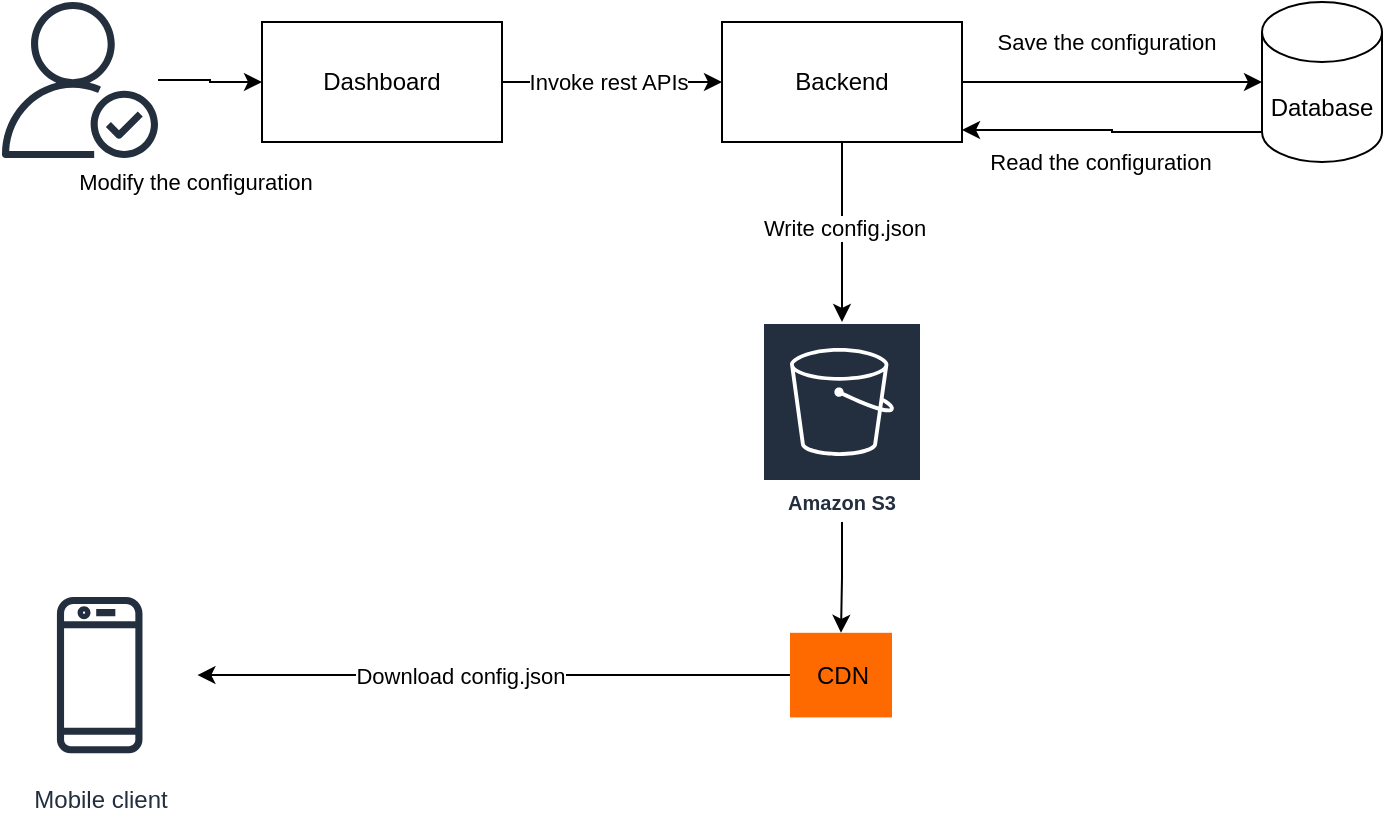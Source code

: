 <mxfile version="26.0.5">
  <diagram name="Page-1" id="V7VQbiWQNcpdrUXjG1kd">
    <mxGraphModel dx="954" dy="559" grid="1" gridSize="10" guides="1" tooltips="1" connect="1" arrows="1" fold="1" page="1" pageScale="1" pageWidth="827" pageHeight="1169" math="0" shadow="0">
      <root>
        <mxCell id="0" />
        <mxCell id="1" parent="0" />
        <mxCell id="YG-Nd98rjGqurVpmYyMf-8" value="" style="edgeStyle=orthogonalEdgeStyle;rounded=0;orthogonalLoop=1;jettySize=auto;html=1;" edge="1" parent="1" source="YG-Nd98rjGqurVpmYyMf-4" target="YG-Nd98rjGqurVpmYyMf-6">
          <mxGeometry relative="1" as="geometry" />
        </mxCell>
        <mxCell id="YG-Nd98rjGqurVpmYyMf-21" value="Invoke rest APIs" style="edgeLabel;html=1;align=center;verticalAlign=middle;resizable=0;points=[];" vertex="1" connectable="0" parent="YG-Nd98rjGqurVpmYyMf-8">
          <mxGeometry x="-0.036" relative="1" as="geometry">
            <mxPoint as="offset" />
          </mxGeometry>
        </mxCell>
        <mxCell id="YG-Nd98rjGqurVpmYyMf-4" value="Dashboard" style="rounded=0;whiteSpace=wrap;html=1;" vertex="1" parent="1">
          <mxGeometry x="180" y="130" width="120" height="60" as="geometry" />
        </mxCell>
        <mxCell id="YG-Nd98rjGqurVpmYyMf-10" value="" style="edgeStyle=orthogonalEdgeStyle;rounded=0;orthogonalLoop=1;jettySize=auto;html=1;entryX=0;entryY=0.5;entryDx=0;entryDy=0;entryPerimeter=0;exitX=1;exitY=0.5;exitDx=0;exitDy=0;" edge="1" parent="1" source="YG-Nd98rjGqurVpmYyMf-6" target="YG-Nd98rjGqurVpmYyMf-7">
          <mxGeometry relative="1" as="geometry">
            <mxPoint x="610" y="160" as="targetPoint" />
          </mxGeometry>
        </mxCell>
        <mxCell id="YG-Nd98rjGqurVpmYyMf-27" value="Save the configuration" style="edgeLabel;html=1;align=center;verticalAlign=middle;resizable=0;points=[];" vertex="1" connectable="0" parent="YG-Nd98rjGqurVpmYyMf-10">
          <mxGeometry x="-0.25" y="-1" relative="1" as="geometry">
            <mxPoint x="15" y="-21" as="offset" />
          </mxGeometry>
        </mxCell>
        <mxCell id="YG-Nd98rjGqurVpmYyMf-15" style="edgeStyle=orthogonalEdgeStyle;rounded=0;orthogonalLoop=1;jettySize=auto;html=1;exitX=0.5;exitY=1;exitDx=0;exitDy=0;" edge="1" parent="1" source="YG-Nd98rjGqurVpmYyMf-6" target="YG-Nd98rjGqurVpmYyMf-12">
          <mxGeometry relative="1" as="geometry" />
        </mxCell>
        <mxCell id="YG-Nd98rjGqurVpmYyMf-20" value="Write config.json" style="edgeLabel;html=1;align=center;verticalAlign=middle;resizable=0;points=[];" vertex="1" connectable="0" parent="YG-Nd98rjGqurVpmYyMf-15">
          <mxGeometry x="-0.044" y="1" relative="1" as="geometry">
            <mxPoint as="offset" />
          </mxGeometry>
        </mxCell>
        <mxCell id="YG-Nd98rjGqurVpmYyMf-6" value="Backend" style="rounded=0;whiteSpace=wrap;html=1;" vertex="1" parent="1">
          <mxGeometry x="410" y="130" width="120" height="60" as="geometry" />
        </mxCell>
        <mxCell id="YG-Nd98rjGqurVpmYyMf-7" value="Database" style="shape=cylinder3;whiteSpace=wrap;html=1;boundedLbl=1;backgroundOutline=1;size=15;" vertex="1" parent="1">
          <mxGeometry x="680" y="120" width="60" height="80" as="geometry" />
        </mxCell>
        <mxCell id="YG-Nd98rjGqurVpmYyMf-11" style="edgeStyle=orthogonalEdgeStyle;rounded=0;orthogonalLoop=1;jettySize=auto;html=1;exitX=0;exitY=1;exitDx=0;exitDy=-15;exitPerimeter=0;entryX=1;entryY=0.9;entryDx=0;entryDy=0;entryPerimeter=0;" edge="1" parent="1" source="YG-Nd98rjGqurVpmYyMf-7" target="YG-Nd98rjGqurVpmYyMf-6">
          <mxGeometry relative="1" as="geometry" />
        </mxCell>
        <mxCell id="YG-Nd98rjGqurVpmYyMf-28" value="Read the configuration" style="edgeLabel;html=1;align=center;verticalAlign=middle;resizable=0;points=[];" vertex="1" connectable="0" parent="YG-Nd98rjGqurVpmYyMf-11">
          <mxGeometry x="0.421" relative="1" as="geometry">
            <mxPoint x="25" y="16" as="offset" />
          </mxGeometry>
        </mxCell>
        <mxCell id="YG-Nd98rjGqurVpmYyMf-16" value="" style="edgeStyle=orthogonalEdgeStyle;rounded=0;orthogonalLoop=1;jettySize=auto;html=1;" edge="1" parent="1" source="YG-Nd98rjGqurVpmYyMf-12" target="YG-Nd98rjGqurVpmYyMf-13">
          <mxGeometry relative="1" as="geometry" />
        </mxCell>
        <mxCell id="YG-Nd98rjGqurVpmYyMf-12" value="Amazon S3" style="sketch=0;outlineConnect=0;fontColor=#232F3E;gradientColor=none;strokeColor=#ffffff;fillColor=#232F3E;dashed=0;verticalLabelPosition=middle;verticalAlign=bottom;align=center;html=1;whiteSpace=wrap;fontSize=10;fontStyle=1;spacing=3;shape=mxgraph.aws4.productIcon;prIcon=mxgraph.aws4.s3;" vertex="1" parent="1">
          <mxGeometry x="430" y="280" width="80" height="100" as="geometry" />
        </mxCell>
        <mxCell id="YG-Nd98rjGqurVpmYyMf-18" value="" style="edgeStyle=orthogonalEdgeStyle;rounded=0;orthogonalLoop=1;jettySize=auto;html=1;" edge="1" parent="1" source="YG-Nd98rjGqurVpmYyMf-13" target="YG-Nd98rjGqurVpmYyMf-14">
          <mxGeometry relative="1" as="geometry">
            <mxPoint x="398.5" y="456.6" as="targetPoint" />
          </mxGeometry>
        </mxCell>
        <mxCell id="YG-Nd98rjGqurVpmYyMf-25" value="Download config.json" style="edgeLabel;html=1;align=center;verticalAlign=middle;resizable=0;points=[];" vertex="1" connectable="0" parent="YG-Nd98rjGqurVpmYyMf-18">
          <mxGeometry x="0.305" relative="1" as="geometry">
            <mxPoint x="28" as="offset" />
          </mxGeometry>
        </mxCell>
        <mxCell id="YG-Nd98rjGqurVpmYyMf-13" value="CDN" style="points=[];aspect=fixed;html=1;align=center;shadow=0;dashed=0;fillColor=#FF6A00;strokeColor=none;shape=mxgraph.alibaba_cloud.cdn_content_distribution_network;" vertex="1" parent="1">
          <mxGeometry x="444" y="435.4" width="51" height="42.3" as="geometry" />
        </mxCell>
        <mxCell id="YG-Nd98rjGqurVpmYyMf-14" value="Mobile client" style="sketch=0;outlineConnect=0;fontColor=#232F3E;gradientColor=none;strokeColor=#232F3E;fillColor=#ffffff;dashed=0;verticalLabelPosition=bottom;verticalAlign=top;align=center;html=1;fontSize=12;fontStyle=0;aspect=fixed;shape=mxgraph.aws4.resourceIcon;resIcon=mxgraph.aws4.mobile_client;" vertex="1" parent="1">
          <mxGeometry x="50" y="407.7" width="97.7" height="97.7" as="geometry" />
        </mxCell>
        <mxCell id="YG-Nd98rjGqurVpmYyMf-24" value="" style="edgeStyle=orthogonalEdgeStyle;rounded=0;orthogonalLoop=1;jettySize=auto;html=1;" edge="1" parent="1" source="YG-Nd98rjGqurVpmYyMf-22" target="YG-Nd98rjGqurVpmYyMf-4">
          <mxGeometry relative="1" as="geometry" />
        </mxCell>
        <mxCell id="YG-Nd98rjGqurVpmYyMf-26" value="Modify the configuration&amp;nbsp;" style="edgeLabel;html=1;align=center;verticalAlign=middle;resizable=0;points=[];" vertex="1" connectable="0" parent="YG-Nd98rjGqurVpmYyMf-24">
          <mxGeometry x="-0.094" y="3" relative="1" as="geometry">
            <mxPoint x="-4" y="54" as="offset" />
          </mxGeometry>
        </mxCell>
        <mxCell id="YG-Nd98rjGqurVpmYyMf-22" value="" style="sketch=0;outlineConnect=0;fontColor=#232F3E;gradientColor=none;fillColor=#232F3D;strokeColor=none;dashed=0;verticalLabelPosition=bottom;verticalAlign=top;align=center;html=1;fontSize=12;fontStyle=0;aspect=fixed;pointerEvents=1;shape=mxgraph.aws4.authenticated_user;" vertex="1" parent="1">
          <mxGeometry x="50" y="120" width="78" height="78" as="geometry" />
        </mxCell>
      </root>
    </mxGraphModel>
  </diagram>
</mxfile>
